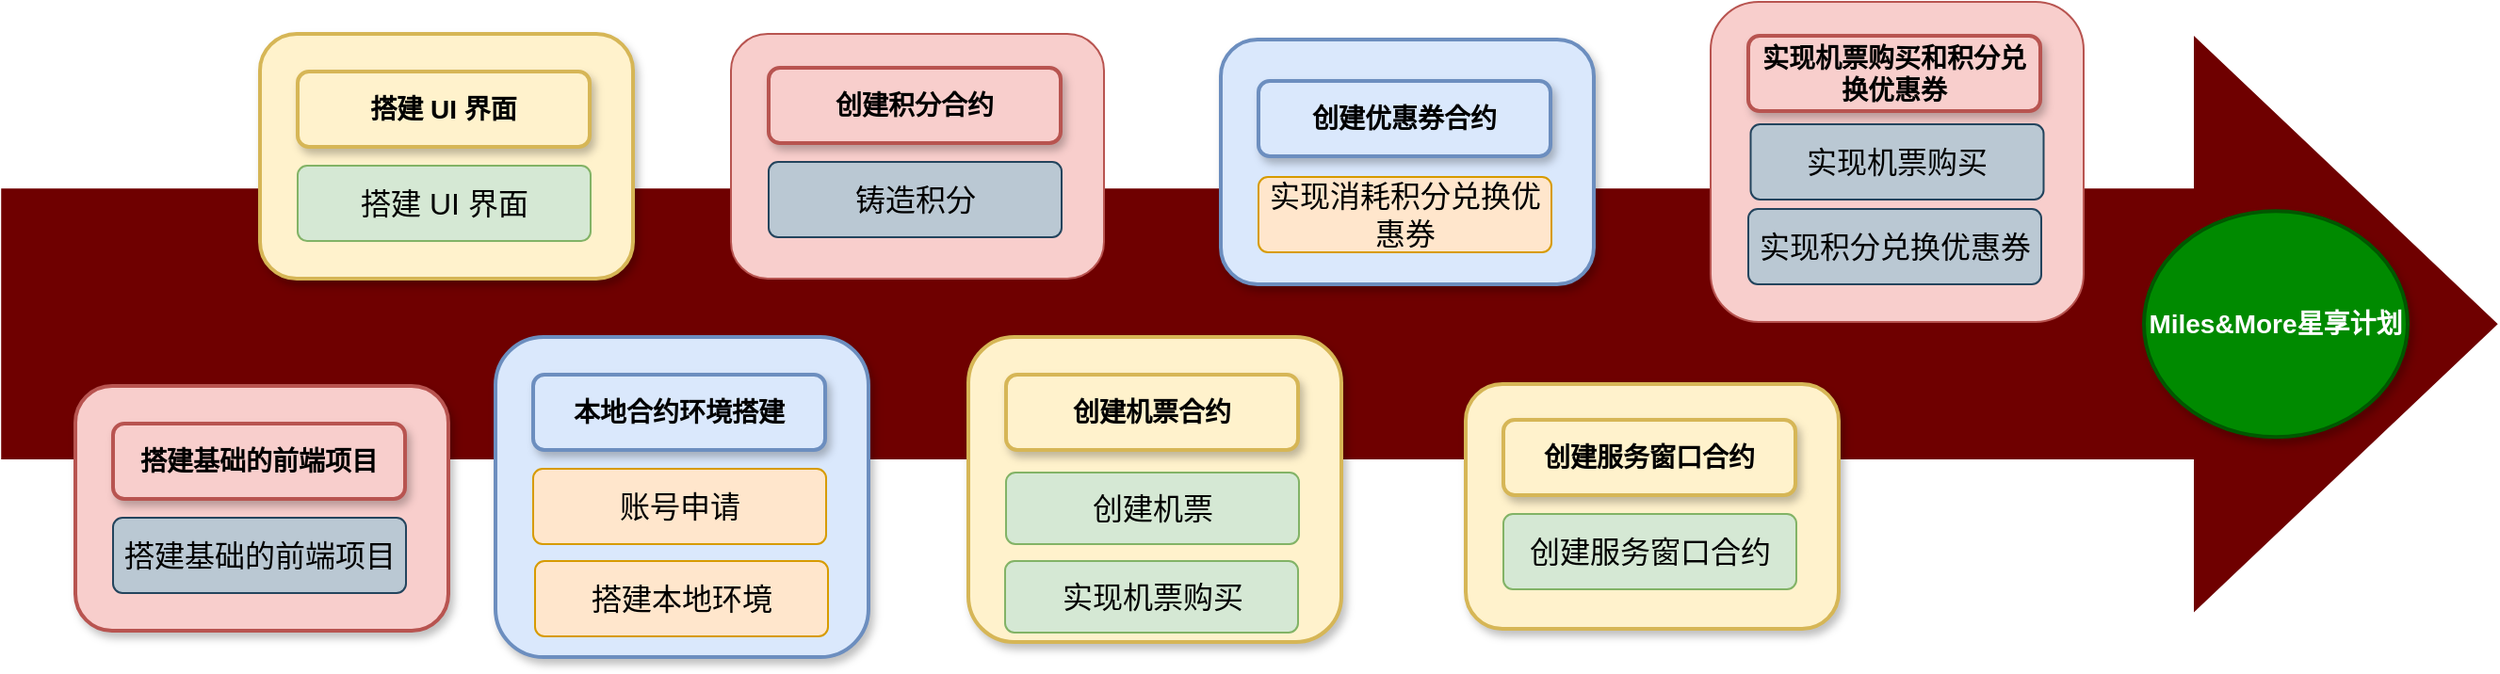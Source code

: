 <mxfile version="21.3.5" type="github">
  <diagram name="Page-1" id="4AgdEguFSzUEG5FJViuU">
    <mxGraphModel dx="860" dy="-129" grid="1" gridSize="10" guides="1" tooltips="1" connect="1" arrows="1" fold="1" page="1" pageScale="1" pageWidth="827" pageHeight="1169" math="0" shadow="0">
      <root>
        <mxCell id="0" />
        <mxCell id="1" parent="0" />
        <mxCell id="IGryYHBxyRyYG1CCyzQM-1" value="" style="html=1;shadow=0;dashed=0;align=center;verticalAlign=middle;shape=mxgraph.arrows2.arrow;dy=0.53;dx=160.12;direction=north;notch=0;rounded=0;strokeWidth=1;fontSize=14;rotation=90;fillColor=#6f0000;strokeColor=#6F0000;fontStyle=1;fontColor=#ffffff;" vertex="1" parent="1">
          <mxGeometry x="1453.12" y="1389.12" width="304" height="1324" as="geometry" />
        </mxCell>
        <mxCell id="IGryYHBxyRyYG1CCyzQM-3" value="Miles&amp;amp;More星享计划" style="ellipse;whiteSpace=wrap;html=1;rounded=1;shadow=1;strokeWidth=2;fontSize=14;align=center;fontStyle=1;fillColor=#008a00;fontColor=#ffffff;strokeColor=#005700;" vertex="1" parent="1">
          <mxGeometry x="2080" y="1991.12" width="140" height="120" as="geometry" />
        </mxCell>
        <mxCell id="IGryYHBxyRyYG1CCyzQM-108" value="" style="group" vertex="1" connectable="0" parent="1">
          <mxGeometry x="1080" y="1911" width="198" height="130" as="geometry" />
        </mxCell>
        <mxCell id="IGryYHBxyRyYG1CCyzQM-109" value="" style="rounded=1;whiteSpace=wrap;html=1;shadow=1;strokeWidth=2;fontSize=14;fillColor=#fff2cc;strokeColor=#d6b656;align=center;fontStyle=1" vertex="1" parent="IGryYHBxyRyYG1CCyzQM-108">
          <mxGeometry y="-14" width="198" height="130" as="geometry" />
        </mxCell>
        <mxCell id="IGryYHBxyRyYG1CCyzQM-110" value="搭建 UI 界面" style="rounded=1;whiteSpace=wrap;html=1;shadow=1;strokeWidth=2;fontSize=14;fillColor=#fff2cc;strokeColor=#d6b656;align=center;fontStyle=1" vertex="1" parent="IGryYHBxyRyYG1CCyzQM-108">
          <mxGeometry x="20" y="6" width="155" height="40" as="geometry" />
        </mxCell>
        <mxCell id="IGryYHBxyRyYG1CCyzQM-111" value="搭建 UI 界面" style="html=1;shadow=0;dashed=0;shape=mxgraph.bootstrap.rrect;rSize=5;strokeColor=#82b366;strokeWidth=1;fillColor=#d5e8d4;whiteSpace=wrap;align=center;verticalAlign=middle;spacingLeft=0;fontStyle=0;fontSize=16;spacing=5;" vertex="1" parent="IGryYHBxyRyYG1CCyzQM-108">
          <mxGeometry x="20" y="56" width="155.5" height="40" as="geometry" />
        </mxCell>
        <mxCell id="IGryYHBxyRyYG1CCyzQM-105" value="" style="group" vertex="1" connectable="0" parent="1">
          <mxGeometry x="982" y="2065" width="198" height="130" as="geometry" />
        </mxCell>
        <mxCell id="IGryYHBxyRyYG1CCyzQM-6" value="" style="rounded=1;whiteSpace=wrap;html=1;shadow=1;strokeWidth=2;fontSize=14;fillColor=#f8cecc;strokeColor=#b85450;align=center;fontStyle=1" vertex="1" parent="IGryYHBxyRyYG1CCyzQM-105">
          <mxGeometry y="19" width="198" height="130" as="geometry" />
        </mxCell>
        <mxCell id="IGryYHBxyRyYG1CCyzQM-7" value="搭建基础的前端项目" style="rounded=1;whiteSpace=wrap;html=1;shadow=1;strokeWidth=2;fontSize=14;fillColor=#f8cecc;strokeColor=#b85450;align=center;fontStyle=1" vertex="1" parent="IGryYHBxyRyYG1CCyzQM-105">
          <mxGeometry x="20" y="39" width="155" height="40" as="geometry" />
        </mxCell>
        <mxCell id="IGryYHBxyRyYG1CCyzQM-9" value="搭建基础的前端项目" style="html=1;shadow=0;dashed=0;shape=mxgraph.bootstrap.rrect;rSize=5;strokeColor=#23445d;strokeWidth=1;fillColor=#bac8d3;whiteSpace=wrap;align=center;verticalAlign=middle;spacingLeft=0;fontStyle=0;fontSize=16;spacing=5;" vertex="1" parent="IGryYHBxyRyYG1CCyzQM-105">
          <mxGeometry x="20" y="89" width="155.5" height="40" as="geometry" />
        </mxCell>
        <mxCell id="IGryYHBxyRyYG1CCyzQM-113" value="" style="group;fillColor=#dae8fc;strokeColor=#6c8ebf;rounded=1;" vertex="1" connectable="0" parent="1">
          <mxGeometry x="1205" y="2058" width="198" height="170" as="geometry" />
        </mxCell>
        <mxCell id="IGryYHBxyRyYG1CCyzQM-114" value="" style="rounded=1;whiteSpace=wrap;html=1;shadow=1;strokeWidth=2;fontSize=14;fillColor=#dae8fc;strokeColor=#6c8ebf;align=center;fontStyle=1" vertex="1" parent="IGryYHBxyRyYG1CCyzQM-113">
          <mxGeometry width="198" height="170" as="geometry" />
        </mxCell>
        <mxCell id="IGryYHBxyRyYG1CCyzQM-115" value="本地合约环境搭建" style="rounded=1;whiteSpace=wrap;html=1;shadow=1;strokeWidth=2;fontSize=14;fillColor=#dae8fc;strokeColor=#6c8ebf;align=center;fontStyle=1" vertex="1" parent="IGryYHBxyRyYG1CCyzQM-113">
          <mxGeometry x="20" y="20" width="155" height="40" as="geometry" />
        </mxCell>
        <mxCell id="IGryYHBxyRyYG1CCyzQM-116" value="账号申请" style="html=1;shadow=0;dashed=0;shape=mxgraph.bootstrap.rrect;rSize=5;strokeColor=#d79b00;strokeWidth=1;fillColor=#ffe6cc;whiteSpace=wrap;align=center;verticalAlign=middle;spacingLeft=0;fontStyle=0;fontSize=16;spacing=5;" vertex="1" parent="IGryYHBxyRyYG1CCyzQM-113">
          <mxGeometry x="20" y="70" width="155.5" height="40" as="geometry" />
        </mxCell>
        <mxCell id="IGryYHBxyRyYG1CCyzQM-117" value="搭建本地环境" style="html=1;shadow=0;dashed=0;shape=mxgraph.bootstrap.rrect;rSize=5;strokeColor=#d79b00;strokeWidth=1;fillColor=#ffe6cc;whiteSpace=wrap;align=center;verticalAlign=middle;spacingLeft=0;fontStyle=0;fontSize=16;spacing=5;" vertex="1" parent="1">
          <mxGeometry x="1226" y="2177" width="155.5" height="40" as="geometry" />
        </mxCell>
        <mxCell id="IGryYHBxyRyYG1CCyzQM-118" value="" style="group;fillColor=#f8cecc;strokeColor=#b85450;rounded=1;container=0;" vertex="1" connectable="0" parent="1">
          <mxGeometry x="1330" y="1897" width="198" height="130" as="geometry" />
        </mxCell>
        <mxCell id="IGryYHBxyRyYG1CCyzQM-123" value="" style="rounded=1;whiteSpace=wrap;html=1;shadow=1;strokeWidth=2;fontSize=14;fillColor=#fff2cc;strokeColor=#d6b656;align=center;fontStyle=1" vertex="1" parent="1">
          <mxGeometry x="1456" y="2058" width="198" height="162" as="geometry" />
        </mxCell>
        <mxCell id="IGryYHBxyRyYG1CCyzQM-124" value="创建机票合约" style="rounded=1;whiteSpace=wrap;html=1;shadow=1;strokeWidth=2;fontSize=14;fillColor=#fff2cc;strokeColor=#d6b656;align=center;fontStyle=1" vertex="1" parent="1">
          <mxGeometry x="1476" y="2078" width="155" height="40" as="geometry" />
        </mxCell>
        <mxCell id="IGryYHBxyRyYG1CCyzQM-125" value="创建机票" style="html=1;shadow=0;dashed=0;shape=mxgraph.bootstrap.rrect;rSize=5;strokeColor=#82b366;strokeWidth=1;fillColor=#d5e8d4;whiteSpace=wrap;align=center;verticalAlign=middle;spacingLeft=0;fontStyle=0;fontSize=16;spacing=5;" vertex="1" parent="1">
          <mxGeometry x="1476" y="2130" width="155.5" height="38" as="geometry" />
        </mxCell>
        <mxCell id="IGryYHBxyRyYG1CCyzQM-126" value="实现机票购买" style="html=1;shadow=0;dashed=0;shape=mxgraph.bootstrap.rrect;rSize=5;strokeColor=#82b366;strokeWidth=1;fillColor=#d5e8d4;whiteSpace=wrap;align=center;verticalAlign=middle;spacingLeft=0;fontStyle=0;fontSize=16;spacing=5;" vertex="1" parent="1">
          <mxGeometry x="1475.5" y="2177" width="155.5" height="38" as="geometry" />
        </mxCell>
        <mxCell id="IGryYHBxyRyYG1CCyzQM-131" value="" style="rounded=1;whiteSpace=wrap;html=1;shadow=1;strokeWidth=2;fontSize=14;fillColor=#dae8fc;strokeColor=#6c8ebf;align=center;fontStyle=1" vertex="1" parent="1">
          <mxGeometry x="1590" y="1900" width="198" height="130" as="geometry" />
        </mxCell>
        <mxCell id="IGryYHBxyRyYG1CCyzQM-132" value="创建优惠券合约" style="rounded=1;whiteSpace=wrap;html=1;shadow=1;strokeWidth=2;fontSize=14;fillColor=#dae8fc;strokeColor=#6c8ebf;align=center;fontStyle=1" vertex="1" parent="1">
          <mxGeometry x="1610" y="1922" width="155" height="40" as="geometry" />
        </mxCell>
        <mxCell id="IGryYHBxyRyYG1CCyzQM-133" value="实现消耗积分兑换优惠券" style="html=1;shadow=0;dashed=0;shape=mxgraph.bootstrap.rrect;rSize=5;strokeColor=#d79b00;strokeWidth=1;fillColor=#ffe6cc;whiteSpace=wrap;align=center;verticalAlign=middle;spacingLeft=0;fontStyle=0;fontSize=16;spacing=5;" vertex="1" parent="1">
          <mxGeometry x="1610" y="1973" width="155.5" height="40" as="geometry" />
        </mxCell>
        <mxCell id="IGryYHBxyRyYG1CCyzQM-134" value="" style="group" vertex="1" connectable="0" parent="1">
          <mxGeometry x="1720" y="2060" width="198" height="130" as="geometry" />
        </mxCell>
        <mxCell id="IGryYHBxyRyYG1CCyzQM-135" value="" style="rounded=1;whiteSpace=wrap;html=1;shadow=1;strokeWidth=2;fontSize=14;fillColor=#fff2cc;strokeColor=#d6b656;align=center;fontStyle=1" vertex="1" parent="IGryYHBxyRyYG1CCyzQM-134">
          <mxGeometry y="23" width="198" height="130" as="geometry" />
        </mxCell>
        <mxCell id="IGryYHBxyRyYG1CCyzQM-136" value="创建服务窗口合约" style="rounded=1;whiteSpace=wrap;html=1;shadow=1;strokeWidth=2;fontSize=14;fillColor=#fff2cc;strokeColor=#d6b656;align=center;fontStyle=1" vertex="1" parent="IGryYHBxyRyYG1CCyzQM-134">
          <mxGeometry x="20" y="42" width="155" height="40" as="geometry" />
        </mxCell>
        <mxCell id="IGryYHBxyRyYG1CCyzQM-137" value="创建服务窗口合约" style="html=1;shadow=0;dashed=0;shape=mxgraph.bootstrap.rrect;rSize=5;strokeColor=#82b366;strokeWidth=1;fillColor=#d5e8d4;whiteSpace=wrap;align=center;verticalAlign=middle;spacingLeft=0;fontStyle=0;fontSize=16;spacing=5;" vertex="1" parent="IGryYHBxyRyYG1CCyzQM-134">
          <mxGeometry x="20" y="92" width="155.5" height="40" as="geometry" />
        </mxCell>
        <mxCell id="IGryYHBxyRyYG1CCyzQM-138" value="" style="group;fillColor=#f8cecc;strokeColor=#b85450;rounded=1;container=0;" vertex="1" connectable="0" parent="1">
          <mxGeometry x="1850" y="1880" width="198" height="170" as="geometry" />
        </mxCell>
        <mxCell id="IGryYHBxyRyYG1CCyzQM-140" value="实现机票购买和积分兑换优惠券" style="rounded=1;whiteSpace=wrap;html=1;shadow=1;strokeWidth=2;fontSize=14;fillColor=#f8cecc;strokeColor=#b85450;align=center;fontStyle=1" vertex="1" parent="1">
          <mxGeometry x="1870" y="1898" width="155" height="40" as="geometry" />
        </mxCell>
        <mxCell id="IGryYHBxyRyYG1CCyzQM-141" value="实现积分兑换优惠券" style="html=1;shadow=0;dashed=0;shape=mxgraph.bootstrap.rrect;rSize=5;strokeColor=#23445d;strokeWidth=1;fillColor=#bac8d3;whiteSpace=wrap;align=center;verticalAlign=middle;spacingLeft=0;fontStyle=0;fontSize=16;spacing=5;" vertex="1" parent="1">
          <mxGeometry x="1870" y="1990" width="155.5" height="40" as="geometry" />
        </mxCell>
        <mxCell id="IGryYHBxyRyYG1CCyzQM-142" value="实现机票购买" style="html=1;shadow=0;dashed=0;shape=mxgraph.bootstrap.rrect;rSize=5;strokeColor=#23445d;strokeWidth=1;fillColor=#bac8d3;whiteSpace=wrap;align=center;verticalAlign=middle;spacingLeft=0;fontStyle=0;fontSize=16;spacing=5;" vertex="1" parent="1">
          <mxGeometry x="1871.25" y="1945" width="155.5" height="40" as="geometry" />
        </mxCell>
        <mxCell id="IGryYHBxyRyYG1CCyzQM-120" value="创建积分合约" style="rounded=1;whiteSpace=wrap;html=1;shadow=1;strokeWidth=2;fontSize=14;fillColor=#f8cecc;strokeColor=#b85450;align=center;fontStyle=1" vertex="1" parent="1">
          <mxGeometry x="1350" y="1915" width="155" height="40" as="geometry" />
        </mxCell>
        <mxCell id="IGryYHBxyRyYG1CCyzQM-121" value="铸造积分" style="html=1;shadow=0;dashed=0;shape=mxgraph.bootstrap.rrect;rSize=5;strokeColor=#23445d;strokeWidth=1;fillColor=#bac8d3;whiteSpace=wrap;align=center;verticalAlign=middle;spacingLeft=0;fontStyle=0;fontSize=16;spacing=5;" vertex="1" parent="1">
          <mxGeometry x="1350" y="1965" width="155.5" height="40" as="geometry" />
        </mxCell>
      </root>
    </mxGraphModel>
  </diagram>
</mxfile>
